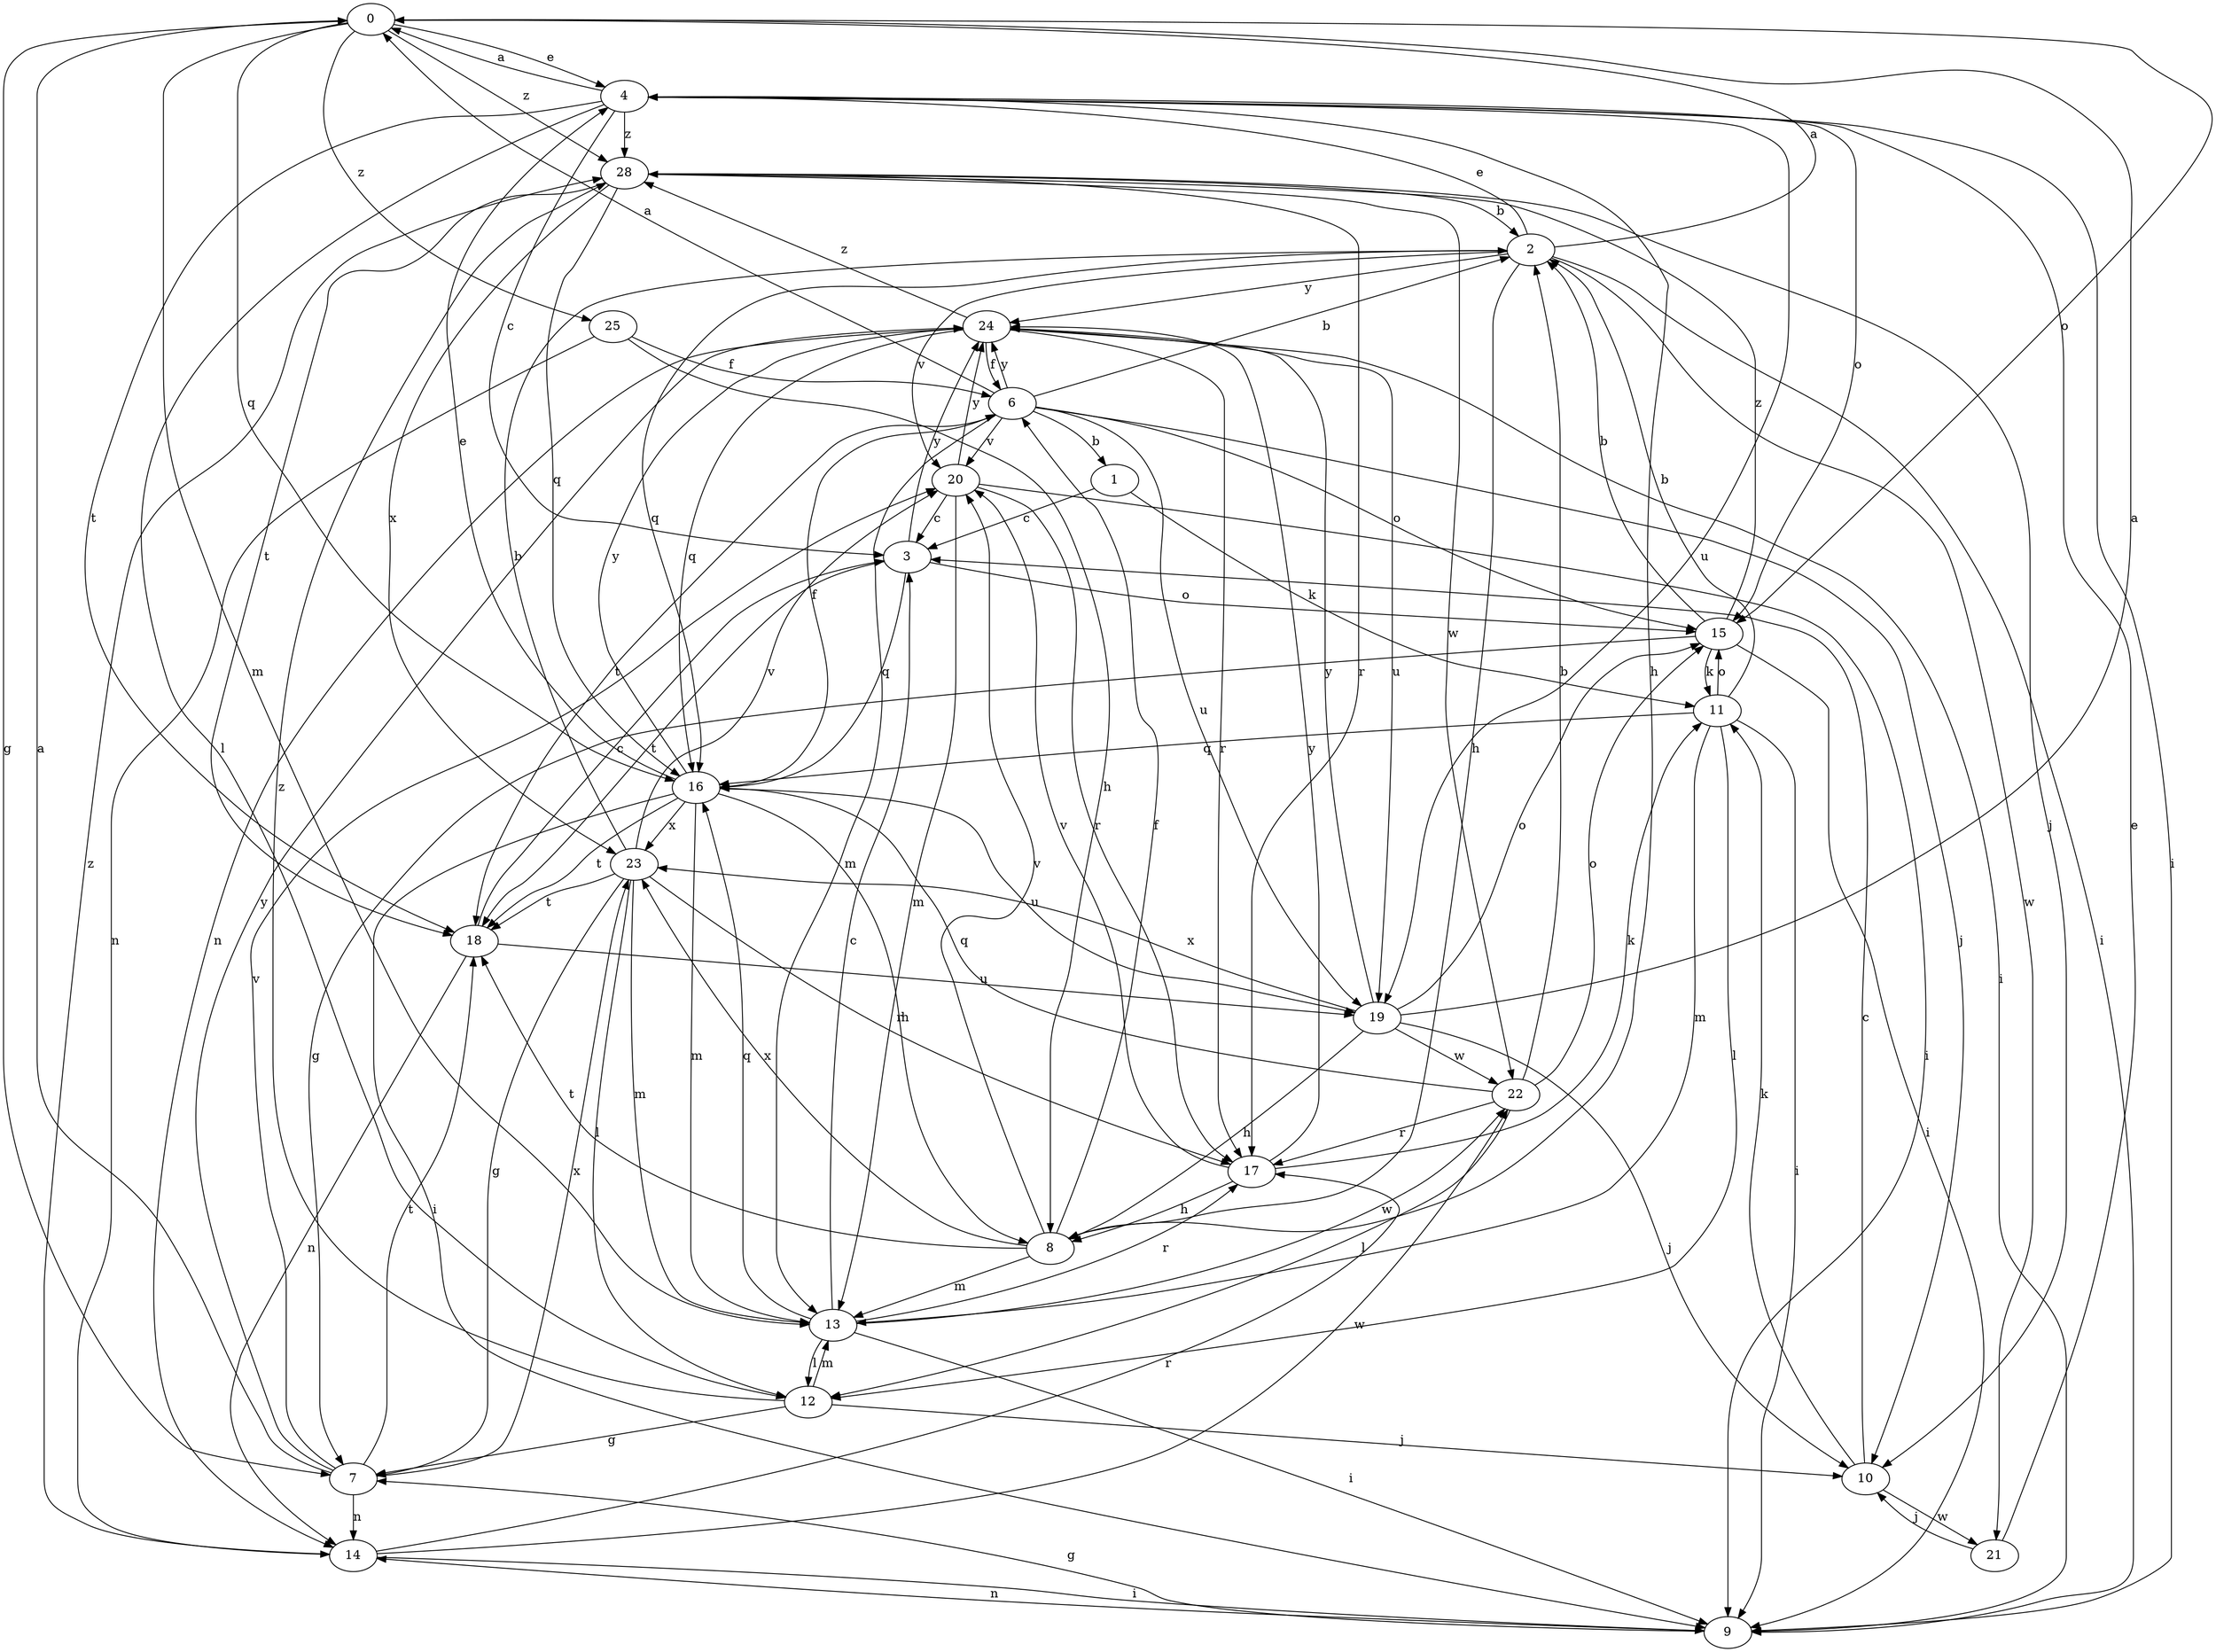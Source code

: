 strict digraph  {
0;
1;
2;
3;
4;
6;
7;
8;
9;
10;
11;
12;
13;
14;
15;
16;
17;
18;
19;
20;
21;
22;
23;
24;
25;
28;
0 -> 4  [label=e];
0 -> 7  [label=g];
0 -> 13  [label=m];
0 -> 15  [label=o];
0 -> 16  [label=q];
0 -> 25  [label=z];
0 -> 28  [label=z];
1 -> 3  [label=c];
1 -> 11  [label=k];
2 -> 0  [label=a];
2 -> 4  [label=e];
2 -> 8  [label=h];
2 -> 9  [label=i];
2 -> 16  [label=q];
2 -> 20  [label=v];
2 -> 21  [label=w];
2 -> 24  [label=y];
3 -> 15  [label=o];
3 -> 16  [label=q];
3 -> 18  [label=t];
3 -> 24  [label=y];
4 -> 0  [label=a];
4 -> 3  [label=c];
4 -> 8  [label=h];
4 -> 9  [label=i];
4 -> 12  [label=l];
4 -> 15  [label=o];
4 -> 18  [label=t];
4 -> 19  [label=u];
4 -> 28  [label=z];
6 -> 0  [label=a];
6 -> 1  [label=b];
6 -> 2  [label=b];
6 -> 10  [label=j];
6 -> 13  [label=m];
6 -> 15  [label=o];
6 -> 18  [label=t];
6 -> 19  [label=u];
6 -> 20  [label=v];
6 -> 24  [label=y];
7 -> 0  [label=a];
7 -> 14  [label=n];
7 -> 18  [label=t];
7 -> 20  [label=v];
7 -> 23  [label=x];
7 -> 24  [label=y];
8 -> 6  [label=f];
8 -> 13  [label=m];
8 -> 18  [label=t];
8 -> 20  [label=v];
8 -> 23  [label=x];
9 -> 7  [label=g];
9 -> 14  [label=n];
10 -> 3  [label=c];
10 -> 11  [label=k];
10 -> 21  [label=w];
11 -> 2  [label=b];
11 -> 9  [label=i];
11 -> 12  [label=l];
11 -> 13  [label=m];
11 -> 15  [label=o];
11 -> 16  [label=q];
12 -> 7  [label=g];
12 -> 10  [label=j];
12 -> 13  [label=m];
12 -> 28  [label=z];
13 -> 3  [label=c];
13 -> 9  [label=i];
13 -> 12  [label=l];
13 -> 16  [label=q];
13 -> 17  [label=r];
13 -> 22  [label=w];
14 -> 9  [label=i];
14 -> 17  [label=r];
14 -> 22  [label=w];
14 -> 28  [label=z];
15 -> 2  [label=b];
15 -> 7  [label=g];
15 -> 9  [label=i];
15 -> 11  [label=k];
15 -> 28  [label=z];
16 -> 4  [label=e];
16 -> 6  [label=f];
16 -> 8  [label=h];
16 -> 9  [label=i];
16 -> 13  [label=m];
16 -> 18  [label=t];
16 -> 19  [label=u];
16 -> 23  [label=x];
16 -> 24  [label=y];
17 -> 8  [label=h];
17 -> 11  [label=k];
17 -> 20  [label=v];
17 -> 24  [label=y];
18 -> 3  [label=c];
18 -> 14  [label=n];
18 -> 19  [label=u];
19 -> 0  [label=a];
19 -> 8  [label=h];
19 -> 10  [label=j];
19 -> 15  [label=o];
19 -> 22  [label=w];
19 -> 23  [label=x];
19 -> 24  [label=y];
20 -> 3  [label=c];
20 -> 9  [label=i];
20 -> 13  [label=m];
20 -> 17  [label=r];
20 -> 24  [label=y];
21 -> 4  [label=e];
21 -> 10  [label=j];
22 -> 2  [label=b];
22 -> 12  [label=l];
22 -> 15  [label=o];
22 -> 16  [label=q];
22 -> 17  [label=r];
23 -> 2  [label=b];
23 -> 7  [label=g];
23 -> 12  [label=l];
23 -> 13  [label=m];
23 -> 17  [label=r];
23 -> 18  [label=t];
23 -> 20  [label=v];
24 -> 6  [label=f];
24 -> 9  [label=i];
24 -> 14  [label=n];
24 -> 16  [label=q];
24 -> 17  [label=r];
24 -> 19  [label=u];
24 -> 28  [label=z];
25 -> 6  [label=f];
25 -> 8  [label=h];
25 -> 14  [label=n];
28 -> 2  [label=b];
28 -> 10  [label=j];
28 -> 16  [label=q];
28 -> 17  [label=r];
28 -> 18  [label=t];
28 -> 22  [label=w];
28 -> 23  [label=x];
}
